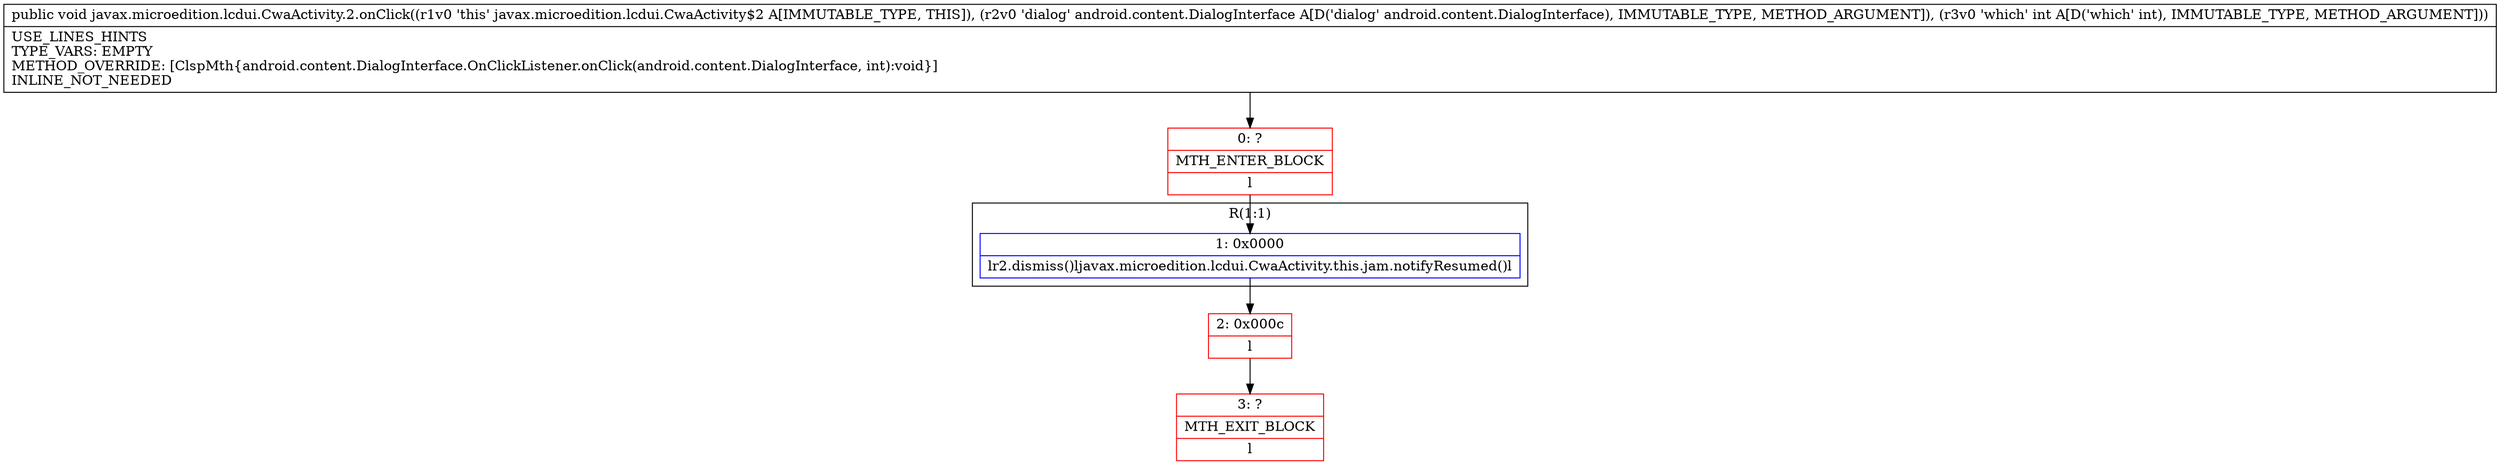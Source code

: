 digraph "CFG forjavax.microedition.lcdui.CwaActivity.2.onClick(Landroid\/content\/DialogInterface;I)V" {
subgraph cluster_Region_2042285719 {
label = "R(1:1)";
node [shape=record,color=blue];
Node_1 [shape=record,label="{1\:\ 0x0000|lr2.dismiss()ljavax.microedition.lcdui.CwaActivity.this.jam.notifyResumed()l}"];
}
Node_0 [shape=record,color=red,label="{0\:\ ?|MTH_ENTER_BLOCK\l|l}"];
Node_2 [shape=record,color=red,label="{2\:\ 0x000c|l}"];
Node_3 [shape=record,color=red,label="{3\:\ ?|MTH_EXIT_BLOCK\l|l}"];
MethodNode[shape=record,label="{public void javax.microedition.lcdui.CwaActivity.2.onClick((r1v0 'this' javax.microedition.lcdui.CwaActivity$2 A[IMMUTABLE_TYPE, THIS]), (r2v0 'dialog' android.content.DialogInterface A[D('dialog' android.content.DialogInterface), IMMUTABLE_TYPE, METHOD_ARGUMENT]), (r3v0 'which' int A[D('which' int), IMMUTABLE_TYPE, METHOD_ARGUMENT]))  | USE_LINES_HINTS\lTYPE_VARS: EMPTY\lMETHOD_OVERRIDE: [ClspMth\{android.content.DialogInterface.OnClickListener.onClick(android.content.DialogInterface, int):void\}]\lINLINE_NOT_NEEDED\l}"];
MethodNode -> Node_0;
Node_1 -> Node_2;
Node_0 -> Node_1;
Node_2 -> Node_3;
}

